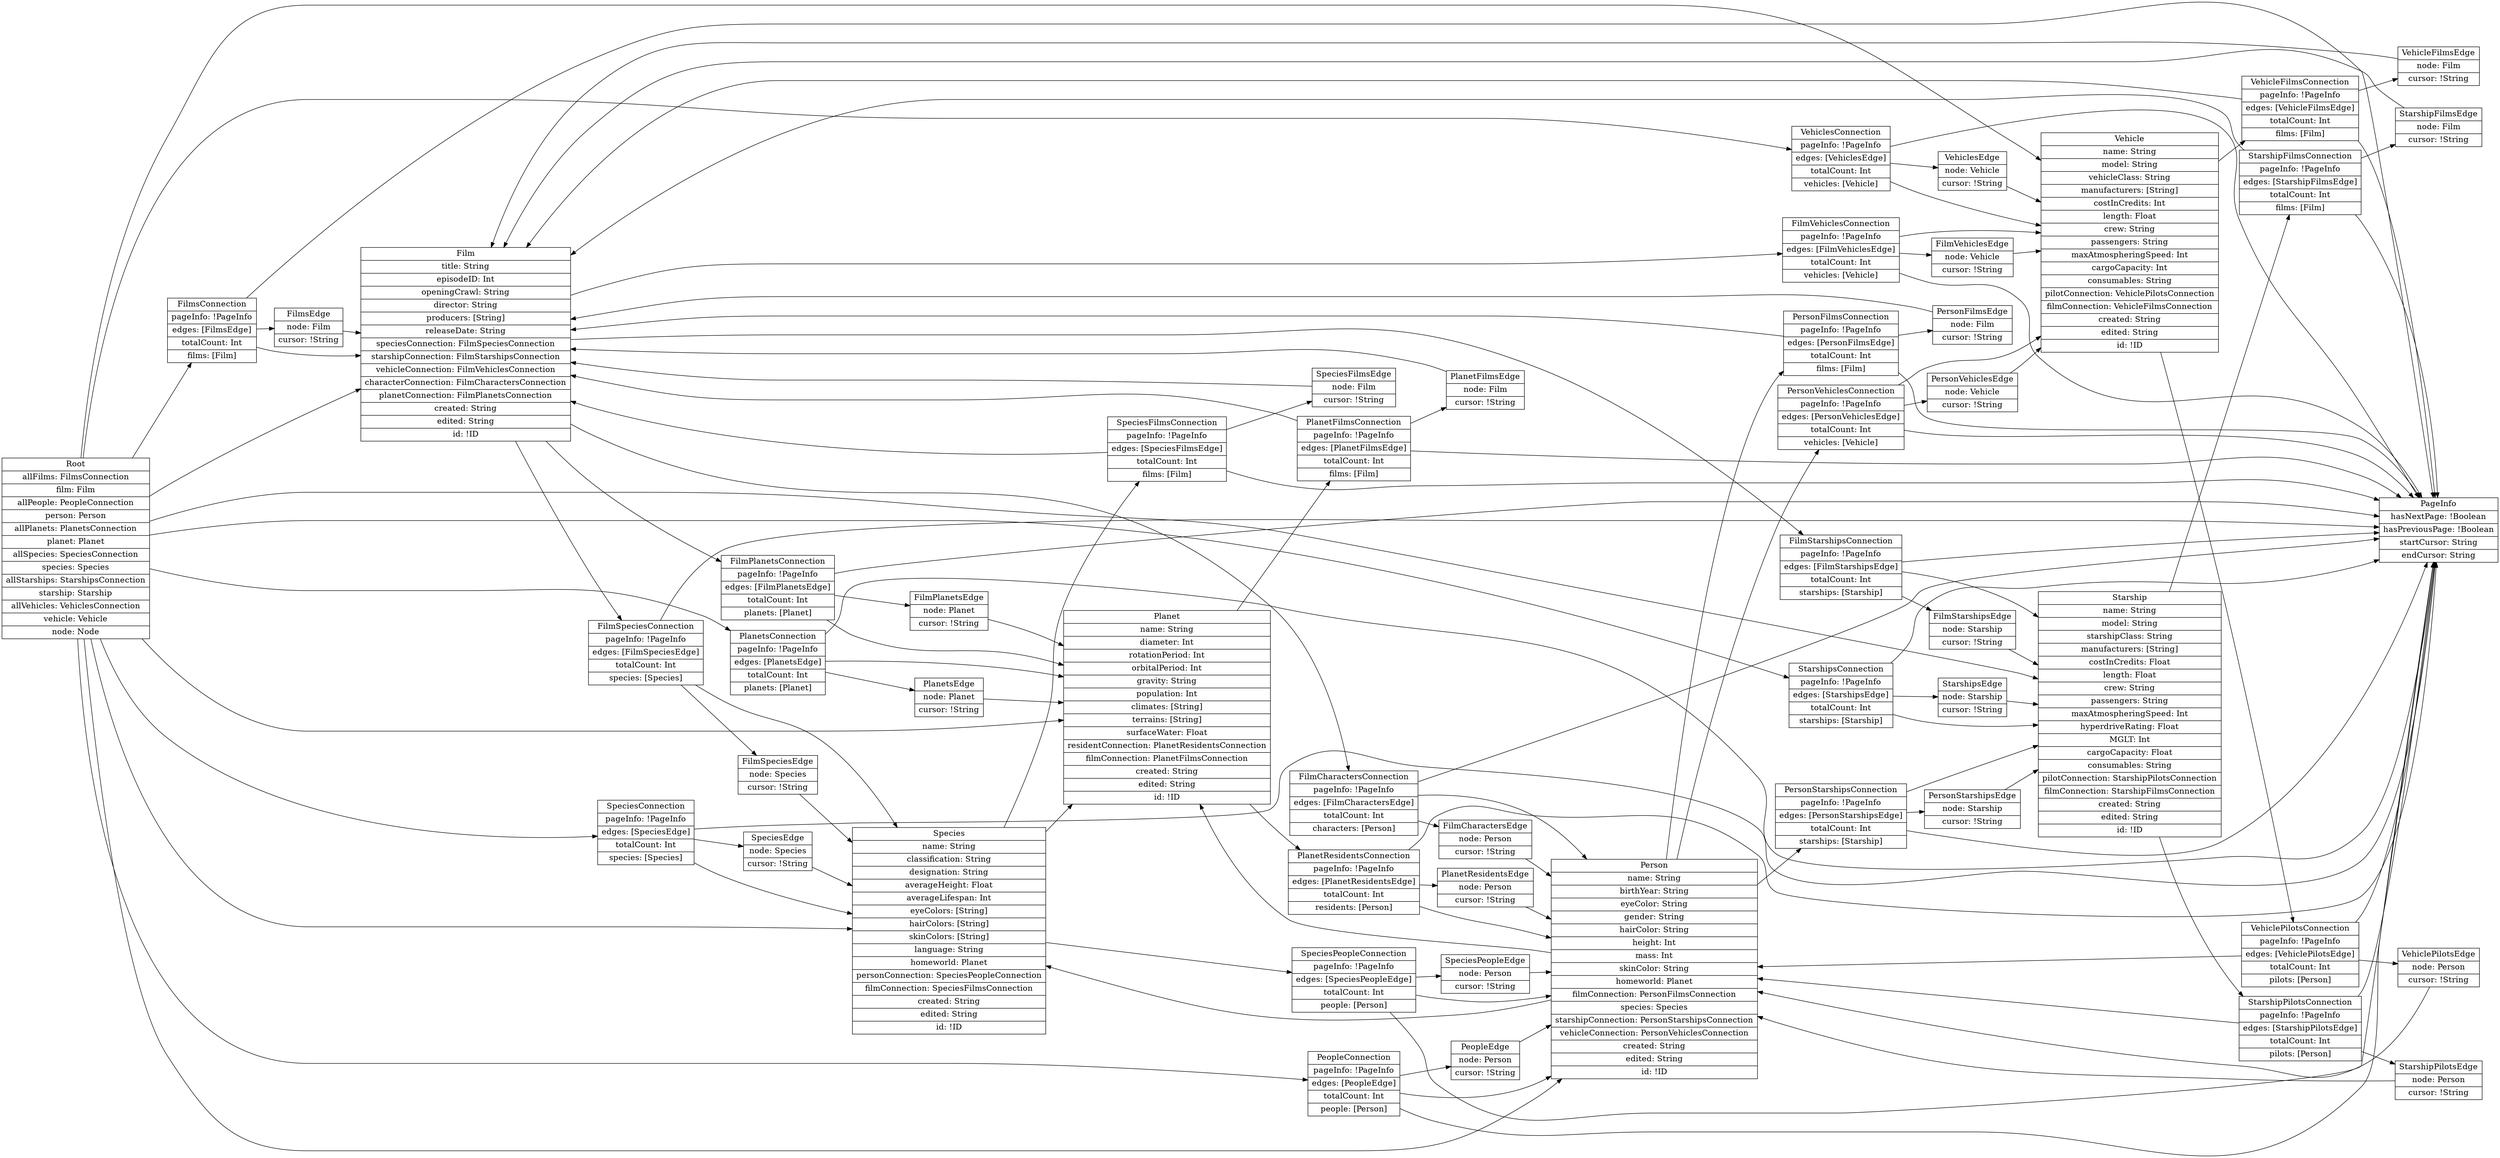 digraph erd {
graph [
  rankdir = "LR"
];
node [
  fontsize = "16"
  shape = "ellipse"
];
edge [
];
Root [label="Root | allFilms: FilmsConnection | film: Film | allPeople: PeopleConnection | person: Person | allPlanets: PlanetsConnection | planet: Planet | allSpecies: SpeciesConnection | species: Species | allStarships: StarshipsConnection | starship: Starship | allVehicles: VehiclesConnection | vehicle: Vehicle | node: Node" shape="record"];
FilmsConnection [label="FilmsConnection | pageInfo: !PageInfo | edges: [FilmsEdge] | totalCount: Int | films: [Film]" shape="record"];
Film [label="Film | title: String | episodeID: Int | openingCrawl: String | director: String | producers: [String] | releaseDate: String | speciesConnection: FilmSpeciesConnection | starshipConnection: FilmStarshipsConnection | vehicleConnection: FilmVehiclesConnection | characterConnection: FilmCharactersConnection | planetConnection: FilmPlanetsConnection | created: String | edited: String | id: !ID" shape="record"];
PeopleConnection [label="PeopleConnection | pageInfo: !PageInfo | edges: [PeopleEdge] | totalCount: Int | people: [Person]" shape="record"];
Person [label="Person | name: String | birthYear: String | eyeColor: String | gender: String | hairColor: String | height: Int | mass: Int | skinColor: String | homeworld: Planet | filmConnection: PersonFilmsConnection | species: Species | starshipConnection: PersonStarshipsConnection | vehicleConnection: PersonVehiclesConnection | created: String | edited: String | id: !ID" shape="record"];
PlanetsConnection [label="PlanetsConnection | pageInfo: !PageInfo | edges: [PlanetsEdge] | totalCount: Int | planets: [Planet]" shape="record"];
Planet [label="Planet | name: String | diameter: Int | rotationPeriod: Int | orbitalPeriod: Int | gravity: String | population: Int | climates: [String] | terrains: [String] | surfaceWater: Float | residentConnection: PlanetResidentsConnection | filmConnection: PlanetFilmsConnection | created: String | edited: String | id: !ID" shape="record"];
SpeciesConnection [label="SpeciesConnection | pageInfo: !PageInfo | edges: [SpeciesEdge] | totalCount: Int | species: [Species]" shape="record"];
Species [label="Species | name: String | classification: String | designation: String | averageHeight: Float | averageLifespan: Int | eyeColors: [String] | hairColors: [String] | skinColors: [String] | language: String | homeworld: Planet | personConnection: SpeciesPeopleConnection | filmConnection: SpeciesFilmsConnection | created: String | edited: String | id: !ID" shape="record"];
StarshipsConnection [label="StarshipsConnection | pageInfo: !PageInfo | edges: [StarshipsEdge] | totalCount: Int | starships: [Starship]" shape="record"];
Starship [label="Starship | name: String | model: String | starshipClass: String | manufacturers: [String] | costInCredits: Float | length: Float | crew: String | passengers: String | maxAtmospheringSpeed: Int | hyperdriveRating: Float | MGLT: Int | cargoCapacity: Float | consumables: String | pilotConnection: StarshipPilotsConnection | filmConnection: StarshipFilmsConnection | created: String | edited: String | id: !ID" shape="record"];
VehiclesConnection [label="VehiclesConnection | pageInfo: !PageInfo | edges: [VehiclesEdge] | totalCount: Int | vehicles: [Vehicle]" shape="record"];
Vehicle [label="Vehicle | name: String | model: String | vehicleClass: String | manufacturers: [String] | costInCredits: Int | length: Float | crew: String | passengers: String | maxAtmospheringSpeed: Int | cargoCapacity: Int | consumables: String | pilotConnection: VehiclePilotsConnection | filmConnection: VehicleFilmsConnection | created: String | edited: String | id: !ID" shape="record"];
PageInfo [label="PageInfo | hasNextPage: !Boolean | hasPreviousPage: !Boolean | startCursor: String | endCursor: String" shape="record"];
FilmsEdge [label="FilmsEdge | node: Film | cursor: !String" shape="record"];
FilmSpeciesConnection [label="FilmSpeciesConnection | pageInfo: !PageInfo | edges: [FilmSpeciesEdge] | totalCount: Int | species: [Species]" shape="record"];
FilmStarshipsConnection [label="FilmStarshipsConnection | pageInfo: !PageInfo | edges: [FilmStarshipsEdge] | totalCount: Int | starships: [Starship]" shape="record"];
FilmVehiclesConnection [label="FilmVehiclesConnection | pageInfo: !PageInfo | edges: [FilmVehiclesEdge] | totalCount: Int | vehicles: [Vehicle]" shape="record"];
FilmCharactersConnection [label="FilmCharactersConnection | pageInfo: !PageInfo | edges: [FilmCharactersEdge] | totalCount: Int | characters: [Person]" shape="record"];
FilmPlanetsConnection [label="FilmPlanetsConnection | pageInfo: !PageInfo | edges: [FilmPlanetsEdge] | totalCount: Int | planets: [Planet]" shape="record"];
PeopleEdge [label="PeopleEdge | node: Person | cursor: !String" shape="record"];
PersonFilmsConnection [label="PersonFilmsConnection | pageInfo: !PageInfo | edges: [PersonFilmsEdge] | totalCount: Int | films: [Film]" shape="record"];
PersonStarshipsConnection [label="PersonStarshipsConnection | pageInfo: !PageInfo | edges: [PersonStarshipsEdge] | totalCount: Int | starships: [Starship]" shape="record"];
PersonVehiclesConnection [label="PersonVehiclesConnection | pageInfo: !PageInfo | edges: [PersonVehiclesEdge] | totalCount: Int | vehicles: [Vehicle]" shape="record"];
PlanetsEdge [label="PlanetsEdge | node: Planet | cursor: !String" shape="record"];
PlanetResidentsConnection [label="PlanetResidentsConnection | pageInfo: !PageInfo | edges: [PlanetResidentsEdge] | totalCount: Int | residents: [Person]" shape="record"];
PlanetFilmsConnection [label="PlanetFilmsConnection | pageInfo: !PageInfo | edges: [PlanetFilmsEdge] | totalCount: Int | films: [Film]" shape="record"];
SpeciesEdge [label="SpeciesEdge | node: Species | cursor: !String" shape="record"];
SpeciesPeopleConnection [label="SpeciesPeopleConnection | pageInfo: !PageInfo | edges: [SpeciesPeopleEdge] | totalCount: Int | people: [Person]" shape="record"];
SpeciesFilmsConnection [label="SpeciesFilmsConnection | pageInfo: !PageInfo | edges: [SpeciesFilmsEdge] | totalCount: Int | films: [Film]" shape="record"];
StarshipsEdge [label="StarshipsEdge | node: Starship | cursor: !String" shape="record"];
StarshipPilotsConnection [label="StarshipPilotsConnection | pageInfo: !PageInfo | edges: [StarshipPilotsEdge] | totalCount: Int | pilots: [Person]" shape="record"];
StarshipFilmsConnection [label="StarshipFilmsConnection | pageInfo: !PageInfo | edges: [StarshipFilmsEdge] | totalCount: Int | films: [Film]" shape="record"];
VehiclesEdge [label="VehiclesEdge | node: Vehicle | cursor: !String" shape="record"];
VehiclePilotsConnection [label="VehiclePilotsConnection | pageInfo: !PageInfo | edges: [VehiclePilotsEdge] | totalCount: Int | pilots: [Person]" shape="record"];
VehicleFilmsConnection [label="VehicleFilmsConnection | pageInfo: !PageInfo | edges: [VehicleFilmsEdge] | totalCount: Int | films: [Film]" shape="record"];
FilmSpeciesEdge [label="FilmSpeciesEdge | node: Species | cursor: !String" shape="record"];
FilmStarshipsEdge [label="FilmStarshipsEdge | node: Starship | cursor: !String" shape="record"];
FilmVehiclesEdge [label="FilmVehiclesEdge | node: Vehicle | cursor: !String" shape="record"];
FilmCharactersEdge [label="FilmCharactersEdge | node: Person | cursor: !String" shape="record"];
FilmPlanetsEdge [label="FilmPlanetsEdge | node: Planet | cursor: !String" shape="record"];
PersonFilmsEdge [label="PersonFilmsEdge | node: Film | cursor: !String" shape="record"];
PersonStarshipsEdge [label="PersonStarshipsEdge | node: Starship | cursor: !String" shape="record"];
PersonVehiclesEdge [label="PersonVehiclesEdge | node: Vehicle | cursor: !String" shape="record"];
PlanetResidentsEdge [label="PlanetResidentsEdge | node: Person | cursor: !String" shape="record"];
PlanetFilmsEdge [label="PlanetFilmsEdge | node: Film | cursor: !String" shape="record"];
SpeciesPeopleEdge [label="SpeciesPeopleEdge | node: Person | cursor: !String" shape="record"];
SpeciesFilmsEdge [label="SpeciesFilmsEdge | node: Film | cursor: !String" shape="record"];
StarshipPilotsEdge [label="StarshipPilotsEdge | node: Person | cursor: !String" shape="record"];
StarshipFilmsEdge [label="StarshipFilmsEdge | node: Film | cursor: !String" shape="record"];
VehiclePilotsEdge [label="VehiclePilotsEdge | node: Person | cursor: !String" shape="record"];
VehicleFilmsEdge [label="VehicleFilmsEdge | node: Film | cursor: !String" shape="record"];

Root -> FilmsConnection
Root -> Film
Root -> PeopleConnection
Root -> Person
Root -> PlanetsConnection
Root -> Planet
Root -> SpeciesConnection
Root -> Species
Root -> StarshipsConnection
Root -> Starship
Root -> VehiclesConnection
Root -> Vehicle
FilmsConnection -> PageInfo
FilmsConnection -> FilmsEdge
FilmsConnection -> Film
Film -> FilmSpeciesConnection
Film -> FilmStarshipsConnection
Film -> FilmVehiclesConnection
Film -> FilmCharactersConnection
Film -> FilmPlanetsConnection
PeopleConnection -> PageInfo
PeopleConnection -> PeopleEdge
PeopleConnection -> Person
Person -> Planet
Person -> PersonFilmsConnection
Person -> Species
Person -> PersonStarshipsConnection
Person -> PersonVehiclesConnection
PlanetsConnection -> PageInfo
PlanetsConnection -> PlanetsEdge
PlanetsConnection -> Planet
Planet -> PlanetResidentsConnection
Planet -> PlanetFilmsConnection
SpeciesConnection -> PageInfo
SpeciesConnection -> SpeciesEdge
SpeciesConnection -> Species
Species -> Planet
Species -> SpeciesPeopleConnection
Species -> SpeciesFilmsConnection
StarshipsConnection -> PageInfo
StarshipsConnection -> StarshipsEdge
StarshipsConnection -> Starship
Starship -> StarshipPilotsConnection
Starship -> StarshipFilmsConnection
VehiclesConnection -> PageInfo
VehiclesConnection -> VehiclesEdge
VehiclesConnection -> Vehicle
Vehicle -> VehiclePilotsConnection
Vehicle -> VehicleFilmsConnection
FilmsEdge -> Film
FilmSpeciesConnection -> PageInfo
FilmSpeciesConnection -> FilmSpeciesEdge
FilmSpeciesConnection -> Species
FilmStarshipsConnection -> PageInfo
FilmStarshipsConnection -> FilmStarshipsEdge
FilmStarshipsConnection -> Starship
FilmVehiclesConnection -> PageInfo
FilmVehiclesConnection -> FilmVehiclesEdge
FilmVehiclesConnection -> Vehicle
FilmCharactersConnection -> PageInfo
FilmCharactersConnection -> FilmCharactersEdge
FilmCharactersConnection -> Person
FilmPlanetsConnection -> PageInfo
FilmPlanetsConnection -> FilmPlanetsEdge
FilmPlanetsConnection -> Planet
PeopleEdge -> Person
PersonFilmsConnection -> PageInfo
PersonFilmsConnection -> PersonFilmsEdge
PersonFilmsConnection -> Film
PersonStarshipsConnection -> PageInfo
PersonStarshipsConnection -> PersonStarshipsEdge
PersonStarshipsConnection -> Starship
PersonVehiclesConnection -> PageInfo
PersonVehiclesConnection -> PersonVehiclesEdge
PersonVehiclesConnection -> Vehicle
PlanetsEdge -> Planet
PlanetResidentsConnection -> PageInfo
PlanetResidentsConnection -> PlanetResidentsEdge
PlanetResidentsConnection -> Person
PlanetFilmsConnection -> PageInfo
PlanetFilmsConnection -> PlanetFilmsEdge
PlanetFilmsConnection -> Film
SpeciesEdge -> Species
SpeciesPeopleConnection -> PageInfo
SpeciesPeopleConnection -> SpeciesPeopleEdge
SpeciesPeopleConnection -> Person
SpeciesFilmsConnection -> PageInfo
SpeciesFilmsConnection -> SpeciesFilmsEdge
SpeciesFilmsConnection -> Film
StarshipsEdge -> Starship
StarshipPilotsConnection -> PageInfo
StarshipPilotsConnection -> StarshipPilotsEdge
StarshipPilotsConnection -> Person
StarshipFilmsConnection -> PageInfo
StarshipFilmsConnection -> StarshipFilmsEdge
StarshipFilmsConnection -> Film
VehiclesEdge -> Vehicle
VehiclePilotsConnection -> PageInfo
VehiclePilotsConnection -> VehiclePilotsEdge
VehiclePilotsConnection -> Person
VehicleFilmsConnection -> PageInfo
VehicleFilmsConnection -> VehicleFilmsEdge
VehicleFilmsConnection -> Film
FilmSpeciesEdge -> Species
FilmStarshipsEdge -> Starship
FilmVehiclesEdge -> Vehicle
FilmCharactersEdge -> Person
FilmPlanetsEdge -> Planet
PersonFilmsEdge -> Film
PersonStarshipsEdge -> Starship
PersonVehiclesEdge -> Vehicle
PlanetResidentsEdge -> Person
PlanetFilmsEdge -> Film
SpeciesPeopleEdge -> Person
SpeciesFilmsEdge -> Film
StarshipPilotsEdge -> Person
StarshipFilmsEdge -> Film
VehiclePilotsEdge -> Person
VehicleFilmsEdge -> Film
}

